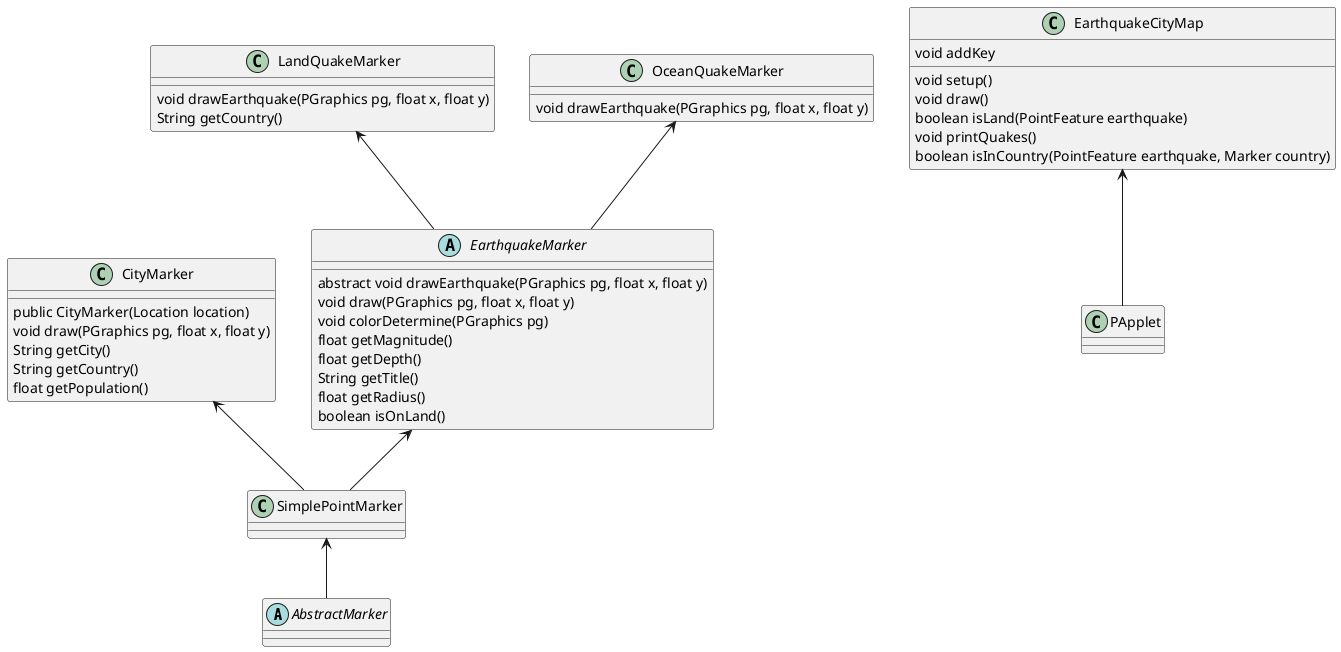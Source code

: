 @startuml

abstract class AbstractMarker

class SimplePointMarker

class CityMarker{
public CityMarker(Location location)
void draw(PGraphics pg, float x, float y)
String getCity()
String getCountry()
float getPopulation()
}

abstract class EarthquakeMarker{
abstract void drawEarthquake(PGraphics pg, float x, float y)
void draw(PGraphics pg, float x, float y)
void colorDetermine(PGraphics pg)
 float getMagnitude()
 float getDepth()
 String getTitle()
 float getRadius()
 boolean isOnLand()
}

class LandQuakeMarker{
void drawEarthquake(PGraphics pg, float x, float y)
String getCountry()

}
class OceanQuakeMarker{
void drawEarthquake(PGraphics pg, float x, float y)
}


class EarthquakeCityMap{
void setup()
void addKey
void draw()
boolean isLand(PointFeature earthquake)
void printQuakes()
boolean isInCountry(PointFeature earthquake, Marker country)
}

SimplePointMarker <--AbstractMarker
CityMarker <-- SimplePointMarker
EarthquakeMarker <-- SimplePointMarker
LandQuakeMarker <-- EarthquakeMarker
OceanQuakeMarker <-- EarthquakeMarker
EarthquakeCityMap <-- PApplet

@enduml
